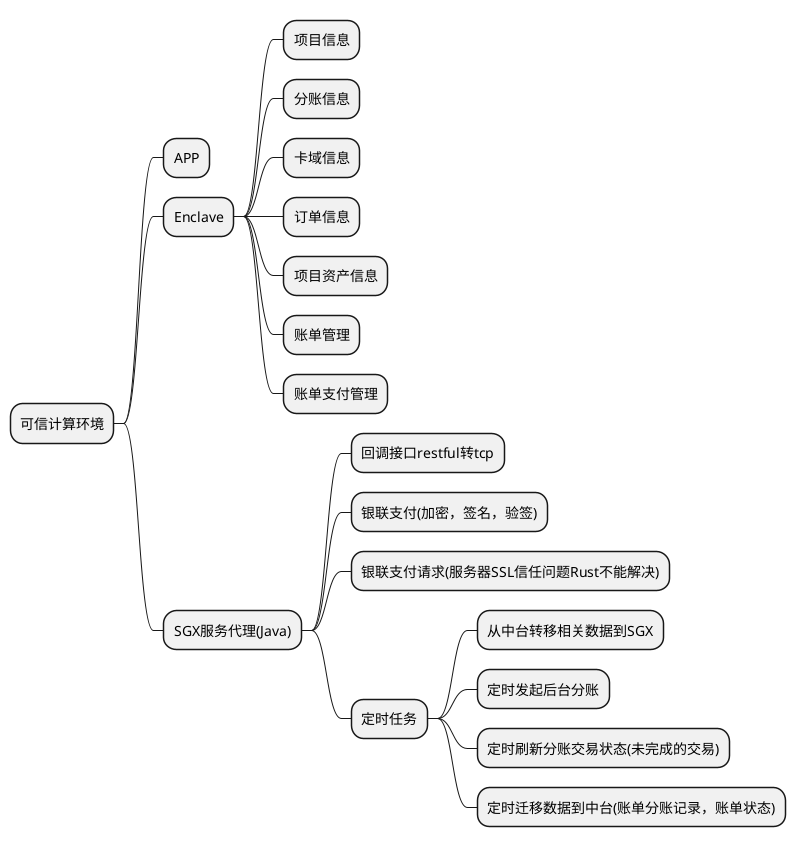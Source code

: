 @startmindmap

* 可信计算环境
** APP
** Enclave
*** 项目信息
*** 分账信息
*** 卡域信息
*** 订单信息
*** 项目资产信息
*** 账单管理
*** 账单支付管理

** SGX服务代理(Java)
*** 回调接口restful转tcp
*** 银联支付(加密，签名，验签)
*** 银联支付请求(服务器SSL信任问题Rust不能解决)

*** 定时任务
**** 从中台转移相关数据到SGX
**** 定时发起后台分账
**** 定时刷新分账交易状态(未完成的交易)
**** 定时迁移数据到中台(账单分账记录，账单状态)

@endmindmap
